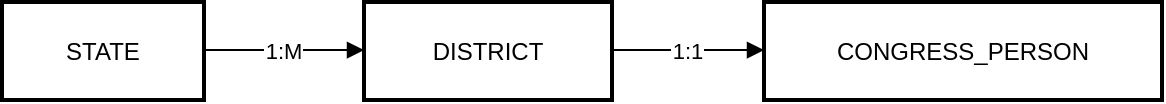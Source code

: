 <mxfile version="24.8.0">
  <diagram name="Page-1" id="T2-L0NlE2jkWu96kPP53">
    <mxGraphModel>
      <root>
        <mxCell id="0" />
        <mxCell id="1" parent="0" />
        <mxCell id="2" value="STATE" style="whiteSpace=wrap;strokeWidth=2;" vertex="1" parent="1">
          <mxGeometry x="8" y="8" width="101" height="49" as="geometry" />
        </mxCell>
        <mxCell id="3" value="DISTRICT" style="whiteSpace=wrap;strokeWidth=2;" vertex="1" parent="1">
          <mxGeometry x="189" y="8" width="124" height="49" as="geometry" />
        </mxCell>
        <mxCell id="4" value="CONGRESS_PERSON" style="whiteSpace=wrap;strokeWidth=2;" vertex="1" parent="1">
          <mxGeometry x="389" y="8" width="199" height="49" as="geometry" />
        </mxCell>
        <mxCell id="5" value="1:M" style="curved=1;startArrow=none;endArrow=block;exitX=1;exitY=0.49;entryX=0;entryY=0.49;" edge="1" parent="1" source="2" target="3">
          <mxGeometry relative="1" as="geometry">
            <Array as="points" />
          </mxGeometry>
        </mxCell>
        <mxCell id="6" value="1:1" style="curved=1;startArrow=none;endArrow=block;exitX=1;exitY=0.49;entryX=0;entryY=0.49;" edge="1" parent="1" source="3" target="4">
          <mxGeometry relative="1" as="geometry">
            <Array as="points" />
          </mxGeometry>
        </mxCell>
      </root>
    </mxGraphModel>
  </diagram>
</mxfile>
